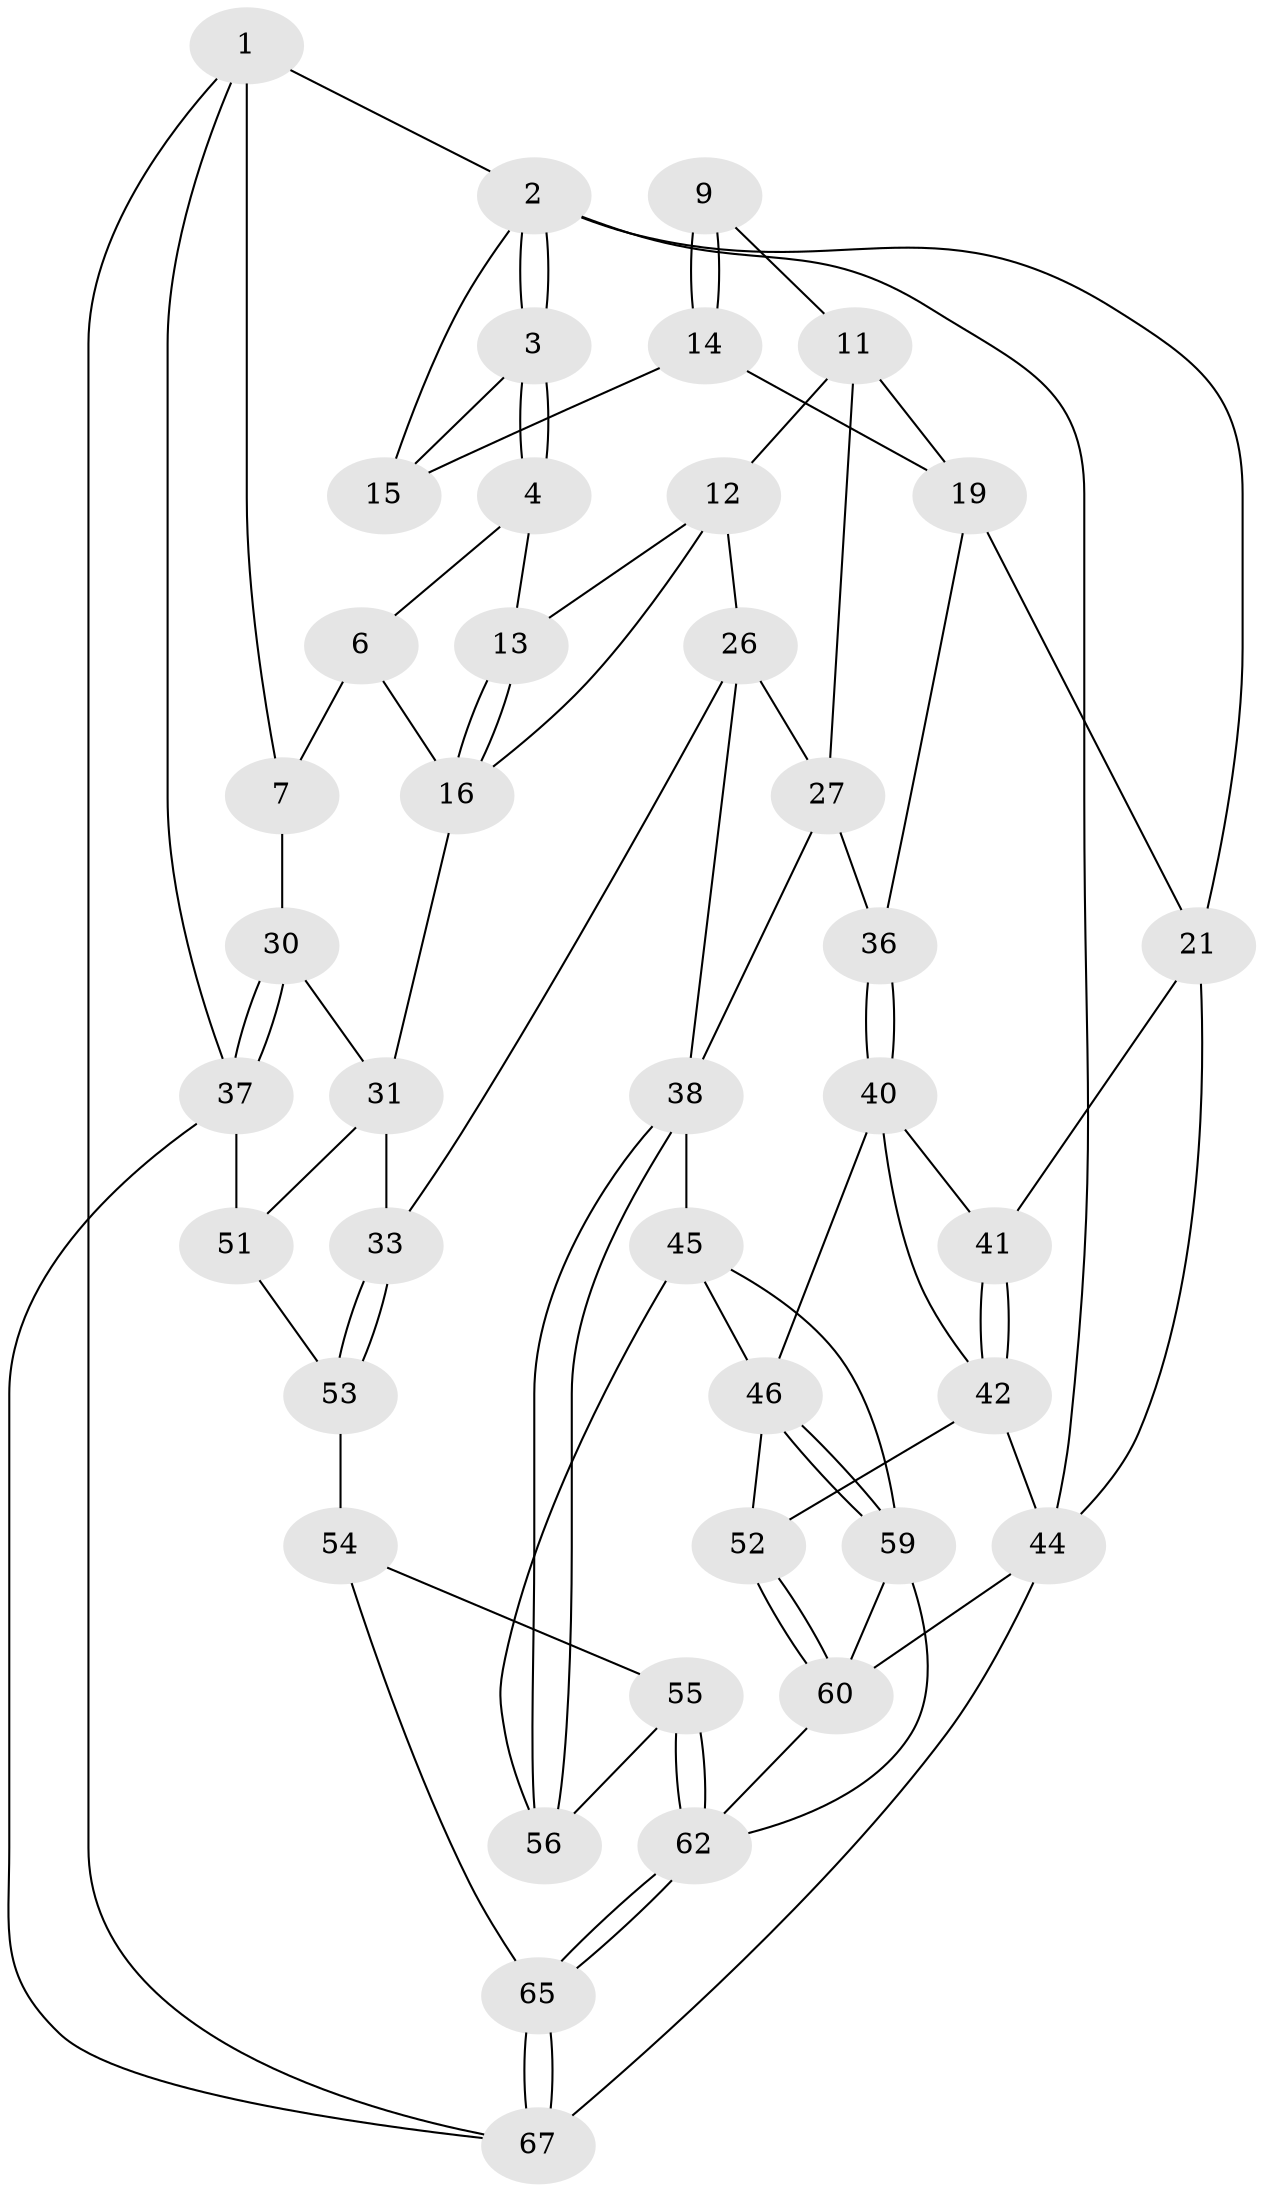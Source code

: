 // Generated by graph-tools (version 1.1) at 2025/24/03/03/25 07:24:37]
// undirected, 40 vertices, 85 edges
graph export_dot {
graph [start="1"]
  node [color=gray90,style=filled];
  1 [pos="+0.854829595873845+0",super="+29"];
  2 [pos="+0+0",super="+18"];
  3 [pos="+0+0"];
  4 [pos="+0.27430012258044134+0",super="+5"];
  6 [pos="+0.7059194372526337+0",super="+8"];
  7 [pos="+0.8697360335724256+0.3110253526202818",super="+28"];
  9 [pos="+0.2743583397509062+0",super="+10"];
  11 [pos="+0.3988751070073112+0.2936399774850689",super="+23"];
  12 [pos="+0.44010718602760096+0.28233254943665526",super="+25"];
  13 [pos="+0.5406891125168364+0.1699691521805487"];
  14 [pos="+0.1566257571027778+0.27530287565996553",super="+17"];
  15 [pos="+0.1193523628035876+0.2500884111466574"];
  16 [pos="+0.7180111261552857+0.34396069443493665",super="+24"];
  19 [pos="+0.20872281454670985+0.4145568304829757",super="+20"];
  21 [pos="+0+0.472561236575365",super="+22"];
  26 [pos="+0.4966574718720596+0.5534631844901882",super="+34"];
  27 [pos="+0.44501747933720903+0.5367028202330402",super="+35"];
  30 [pos="+0.8561887254445943+0.602743799745441"];
  31 [pos="+0.7515702032886122+0.6293560727946922",super="+32"];
  33 [pos="+0.7106929575546799+0.6606278784621916"];
  36 [pos="+0.20619574397577686+0.6023184935513516"];
  37 [pos="+1+0.7520894084525163",super="+50"];
  38 [pos="+0.48136338537907886+0.7584884188527811",super="+39"];
  40 [pos="+0.1491168164661177+0.6548289299780705",super="+48"];
  41 [pos="+0.057878291213229974+0.6348990014866127"];
  42 [pos="+0.010003570312975035+0.7488586165450271",super="+43"];
  44 [pos="+0+0.7990550387592221",super="+49"];
  45 [pos="+0.24273272565656714+0.8247891323612621",super="+58"];
  46 [pos="+0.19632823338689046+0.83428555783309",super="+47"];
  51 [pos="+1+1"];
  52 [pos="+0.034709688172998104+0.861035593458685"];
  53 [pos="+0.7378976472948473+0.8241922496263833",super="+57"];
  54 [pos="+0.5391556215774793+0.8693501745133757",super="+64"];
  55 [pos="+0.5282915447512495+0.8619614379664992"];
  56 [pos="+0.4840599143244754+0.8068817407258043"];
  59 [pos="+0.1728467036732889+0.8936501128018375",super="+61"];
  60 [pos="+0.10204203495607148+0.9513360560939279",super="+66"];
  62 [pos="+0.4164296173256927+1",super="+63"];
  65 [pos="+0.5905622911622251+1"];
  67 [pos="+1+1"];
  1 -- 2;
  1 -- 7 [weight=2];
  1 -- 67;
  1 -- 37;
  2 -- 3;
  2 -- 3;
  2 -- 44;
  2 -- 21;
  2 -- 15;
  3 -- 4;
  3 -- 4;
  3 -- 15;
  4 -- 13;
  4 -- 6;
  6 -- 16;
  6 -- 7;
  7 -- 30;
  9 -- 14 [weight=2];
  9 -- 14;
  9 -- 11;
  11 -- 12;
  11 -- 19;
  11 -- 27;
  12 -- 13;
  12 -- 16;
  12 -- 26;
  13 -- 16;
  13 -- 16;
  14 -- 15;
  14 -- 19;
  16 -- 31;
  19 -- 36;
  19 -- 21;
  21 -- 41;
  21 -- 44;
  26 -- 27;
  26 -- 33;
  26 -- 38;
  27 -- 36;
  27 -- 38;
  30 -- 31;
  30 -- 37;
  30 -- 37;
  31 -- 33;
  31 -- 51;
  33 -- 53;
  33 -- 53;
  36 -- 40;
  36 -- 40;
  37 -- 51;
  37 -- 67;
  38 -- 56;
  38 -- 56;
  38 -- 45;
  40 -- 41;
  40 -- 42;
  40 -- 46;
  41 -- 42;
  41 -- 42;
  42 -- 44;
  42 -- 52;
  44 -- 67;
  44 -- 60;
  45 -- 46;
  45 -- 56;
  45 -- 59;
  46 -- 59;
  46 -- 59;
  46 -- 52;
  51 -- 53;
  52 -- 60;
  52 -- 60;
  53 -- 54 [weight=2];
  54 -- 55;
  54 -- 65;
  55 -- 56;
  55 -- 62;
  55 -- 62;
  59 -- 60;
  59 -- 62;
  60 -- 62;
  62 -- 65;
  62 -- 65;
  65 -- 67;
  65 -- 67;
}
